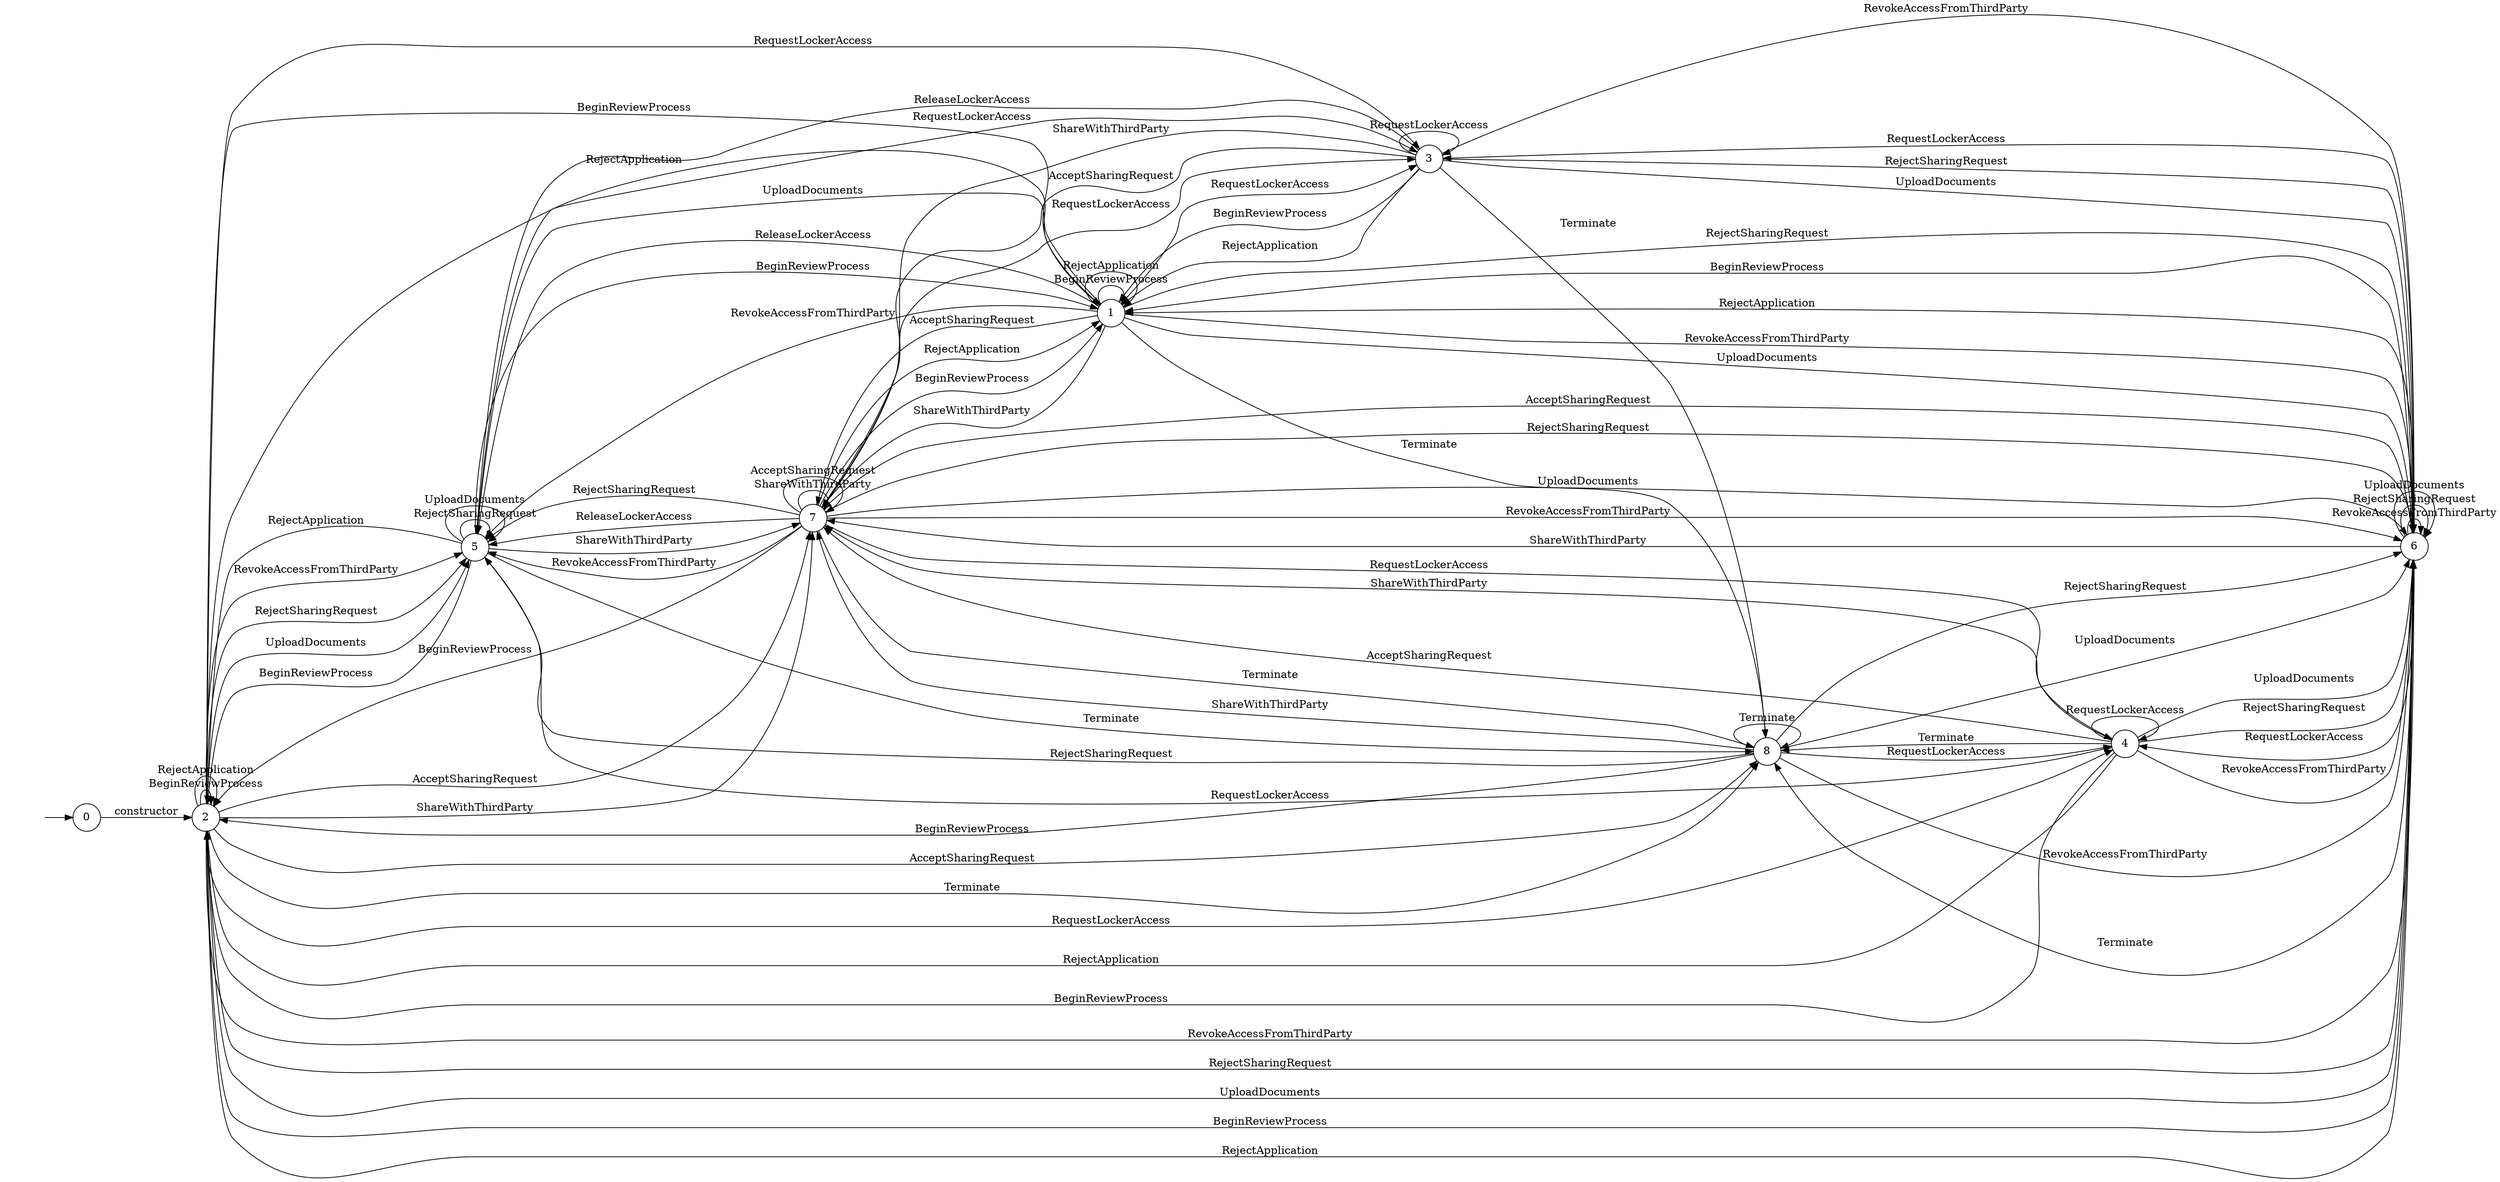 digraph "Dapp-Automata-data/fuzzer/testnetdata-model-rq1/DigitalLocker/FSM-7" {
	graph [rankdir=LR]
	"" [label="" shape=plaintext]
	2 [label=2 shape=circle]
	5 [label=5 shape=circle]
	6 [label=6 shape=circle]
	4 [label=4 shape=circle]
	8 [label=8 shape=circle]
	3 [label=3 shape=circle]
	1 [label=1 shape=circle]
	7 [label=7 shape=circle]
	0 [label=0 shape=circle]
	"" -> 0 [label=""]
	0 -> 2 [label=constructor]
	2 -> 2 [label=BeginReviewProcess]
	2 -> 1 [label=BeginReviewProcess]
	2 -> 4 [label=RequestLockerAccess]
	2 -> 3 [label=RequestLockerAccess]
	2 -> 7 [label=ShareWithThirdParty]
	2 -> 5 [label=RevokeAccessFromThirdParty]
	2 -> 6 [label=RevokeAccessFromThirdParty]
	2 -> 8 [label=AcceptSharingRequest]
	2 -> 7 [label=AcceptSharingRequest]
	2 -> 5 [label=RejectSharingRequest]
	2 -> 6 [label=RejectSharingRequest]
	2 -> 5 [label=UploadDocuments]
	2 -> 6 [label=UploadDocuments]
	2 -> 8 [label=Terminate]
	2 -> 2 [label=RejectApplication]
	2 -> 1 [label=RejectApplication]
	8 -> 2 [label=BeginReviewProcess]
	8 -> 4 [label=RequestLockerAccess]
	8 -> 7 [label=ShareWithThirdParty]
	8 -> 6 [label=RevokeAccessFromThirdParty]
	8 -> 5 [label=RejectSharingRequest]
	8 -> 6 [label=RejectSharingRequest]
	8 -> 6 [label=UploadDocuments]
	8 -> 8 [label=Terminate]
	6 -> 2 [label=BeginReviewProcess]
	6 -> 1 [label=BeginReviewProcess]
	6 -> 4 [label=RequestLockerAccess]
	6 -> 3 [label=RequestLockerAccess]
	6 -> 7 [label=ShareWithThirdParty]
	6 -> 6 [label=RevokeAccessFromThirdParty]
	6 -> 7 [label=AcceptSharingRequest]
	6 -> 6 [label=RejectSharingRequest]
	6 -> 6 [label=UploadDocuments]
	6 -> 8 [label=Terminate]
	6 -> 2 [label=RejectApplication]
	6 -> 1 [label=RejectApplication]
	5 -> 2 [label=BeginReviewProcess]
	5 -> 1 [label=BeginReviewProcess]
	5 -> 4 [label=RequestLockerAccess]
	5 -> 3 [label=RequestLockerAccess]
	5 -> 7 [label=ShareWithThirdParty]
	5 -> 5 [label=RejectSharingRequest]
	5 -> 5 [label=UploadDocuments]
	5 -> 8 [label=Terminate]
	5 -> 2 [label=RejectApplication]
	7 -> 2 [label=BeginReviewProcess]
	7 -> 1 [label=BeginReviewProcess]
	7 -> 4 [label=RequestLockerAccess]
	7 -> 3 [label=RequestLockerAccess]
	7 -> 7 [label=ShareWithThirdParty]
	7 -> 5 [label=RevokeAccessFromThirdParty]
	7 -> 6 [label=RevokeAccessFromThirdParty]
	7 -> 7 [label=AcceptSharingRequest]
	7 -> 5 [label=RejectSharingRequest]
	7 -> 6 [label=RejectSharingRequest]
	7 -> 6 [label=UploadDocuments]
	7 -> 8 [label=Terminate]
	7 -> 1 [label=RejectApplication]
	7 -> 5 [label=ReleaseLockerAccess]
	4 -> 2 [label=BeginReviewProcess]
	4 -> 4 [label=RequestLockerAccess]
	4 -> 7 [label=ShareWithThirdParty]
	4 -> 6 [label=RevokeAccessFromThirdParty]
	4 -> 7 [label=AcceptSharingRequest]
	4 -> 6 [label=RejectSharingRequest]
	4 -> 6 [label=UploadDocuments]
	4 -> 8 [label=Terminate]
	4 -> 2 [label=RejectApplication]
	3 -> 1 [label=BeginReviewProcess]
	3 -> 3 [label=RequestLockerAccess]
	3 -> 7 [label=ShareWithThirdParty]
	3 -> 6 [label=RevokeAccessFromThirdParty]
	3 -> 7 [label=AcceptSharingRequest]
	3 -> 6 [label=RejectSharingRequest]
	3 -> 6 [label=UploadDocuments]
	3 -> 8 [label=Terminate]
	3 -> 1 [label=RejectApplication]
	3 -> 5 [label=ReleaseLockerAccess]
	1 -> 1 [label=BeginReviewProcess]
	1 -> 3 [label=RequestLockerAccess]
	1 -> 7 [label=ShareWithThirdParty]
	1 -> 5 [label=RevokeAccessFromThirdParty]
	1 -> 6 [label=RevokeAccessFromThirdParty]
	1 -> 7 [label=AcceptSharingRequest]
	1 -> 6 [label=RejectSharingRequest]
	1 -> 5 [label=UploadDocuments]
	1 -> 6 [label=UploadDocuments]
	1 -> 8 [label=Terminate]
	1 -> 1 [label=RejectApplication]
	1 -> 5 [label=ReleaseLockerAccess]
}
